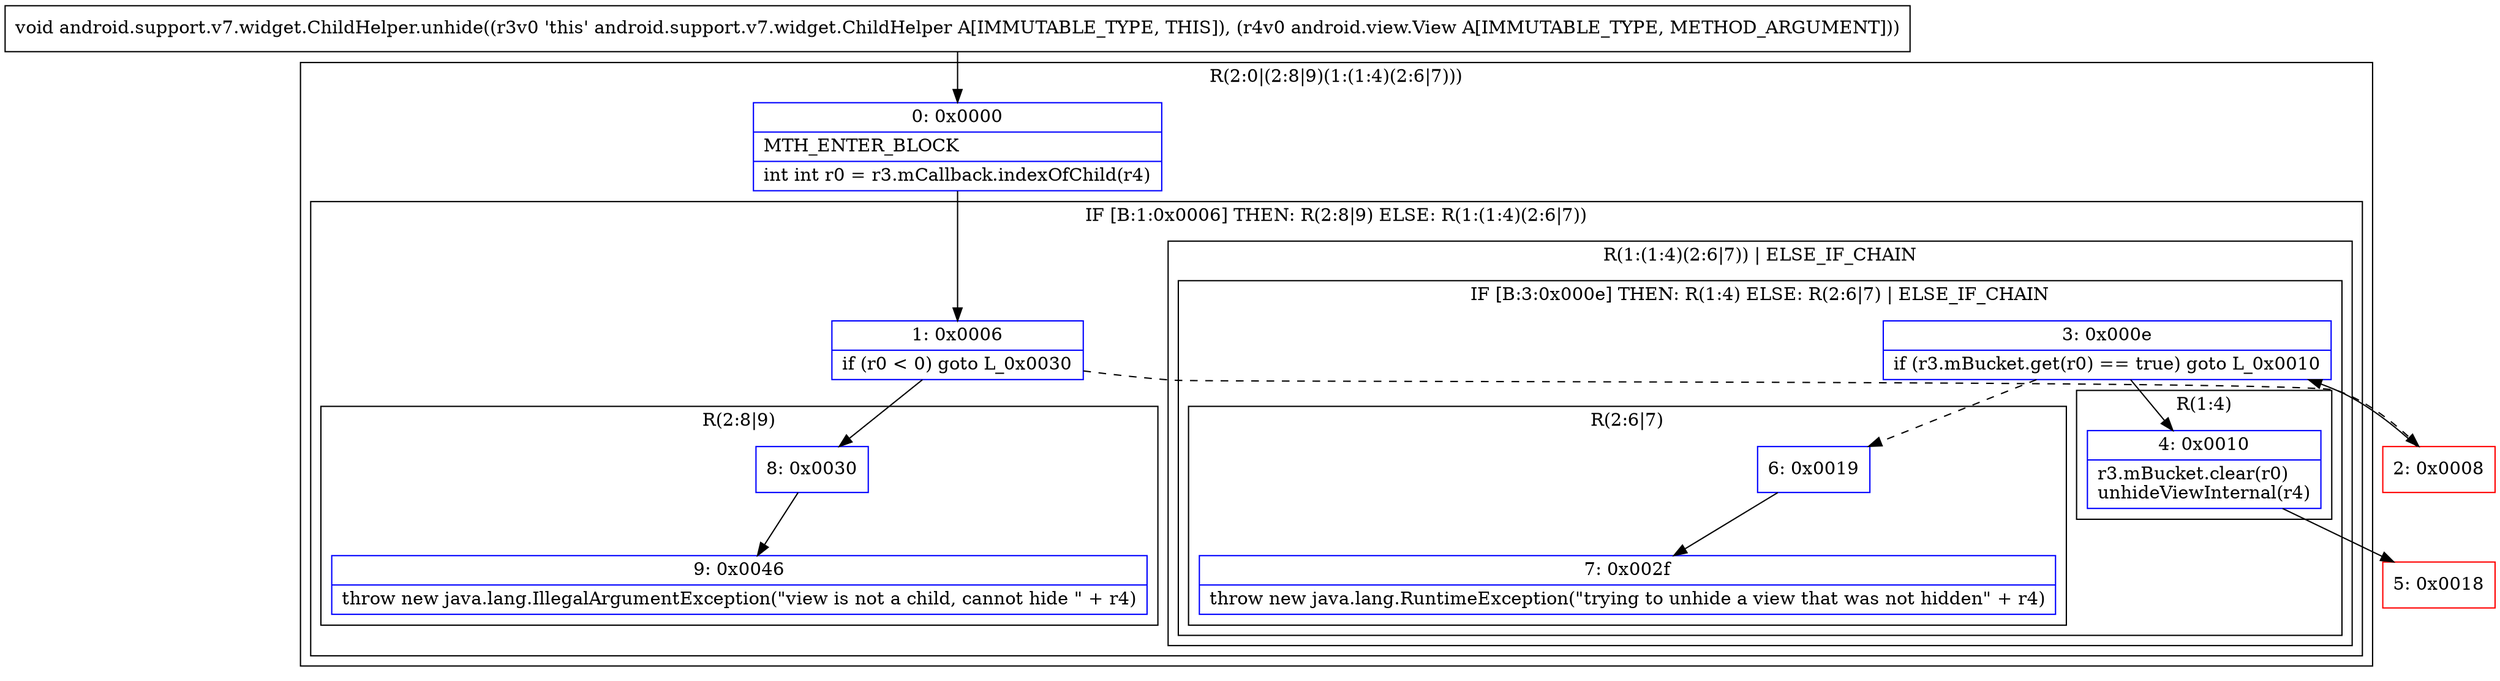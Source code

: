 digraph "CFG forandroid.support.v7.widget.ChildHelper.unhide(Landroid\/view\/View;)V" {
subgraph cluster_Region_443247866 {
label = "R(2:0|(2:8|9)(1:(1:4)(2:6|7)))";
node [shape=record,color=blue];
Node_0 [shape=record,label="{0\:\ 0x0000|MTH_ENTER_BLOCK\l|int int r0 = r3.mCallback.indexOfChild(r4)\l}"];
subgraph cluster_IfRegion_2041967693 {
label = "IF [B:1:0x0006] THEN: R(2:8|9) ELSE: R(1:(1:4)(2:6|7))";
node [shape=record,color=blue];
Node_1 [shape=record,label="{1\:\ 0x0006|if (r0 \< 0) goto L_0x0030\l}"];
subgraph cluster_Region_2108823282 {
label = "R(2:8|9)";
node [shape=record,color=blue];
Node_8 [shape=record,label="{8\:\ 0x0030}"];
Node_9 [shape=record,label="{9\:\ 0x0046|throw new java.lang.IllegalArgumentException(\"view is not a child, cannot hide \" + r4)\l}"];
}
subgraph cluster_Region_1790565073 {
label = "R(1:(1:4)(2:6|7)) | ELSE_IF_CHAIN\l";
node [shape=record,color=blue];
subgraph cluster_IfRegion_1329452838 {
label = "IF [B:3:0x000e] THEN: R(1:4) ELSE: R(2:6|7) | ELSE_IF_CHAIN\l";
node [shape=record,color=blue];
Node_3 [shape=record,label="{3\:\ 0x000e|if (r3.mBucket.get(r0) == true) goto L_0x0010\l}"];
subgraph cluster_Region_1650036058 {
label = "R(1:4)";
node [shape=record,color=blue];
Node_4 [shape=record,label="{4\:\ 0x0010|r3.mBucket.clear(r0)\lunhideViewInternal(r4)\l}"];
}
subgraph cluster_Region_799703162 {
label = "R(2:6|7)";
node [shape=record,color=blue];
Node_6 [shape=record,label="{6\:\ 0x0019}"];
Node_7 [shape=record,label="{7\:\ 0x002f|throw new java.lang.RuntimeException(\"trying to unhide a view that was not hidden\" + r4)\l}"];
}
}
}
}
}
Node_2 [shape=record,color=red,label="{2\:\ 0x0008}"];
Node_5 [shape=record,color=red,label="{5\:\ 0x0018}"];
MethodNode[shape=record,label="{void android.support.v7.widget.ChildHelper.unhide((r3v0 'this' android.support.v7.widget.ChildHelper A[IMMUTABLE_TYPE, THIS]), (r4v0 android.view.View A[IMMUTABLE_TYPE, METHOD_ARGUMENT])) }"];
MethodNode -> Node_0;
Node_0 -> Node_1;
Node_1 -> Node_2[style=dashed];
Node_1 -> Node_8;
Node_8 -> Node_9;
Node_3 -> Node_4;
Node_3 -> Node_6[style=dashed];
Node_4 -> Node_5;
Node_6 -> Node_7;
Node_2 -> Node_3;
}


